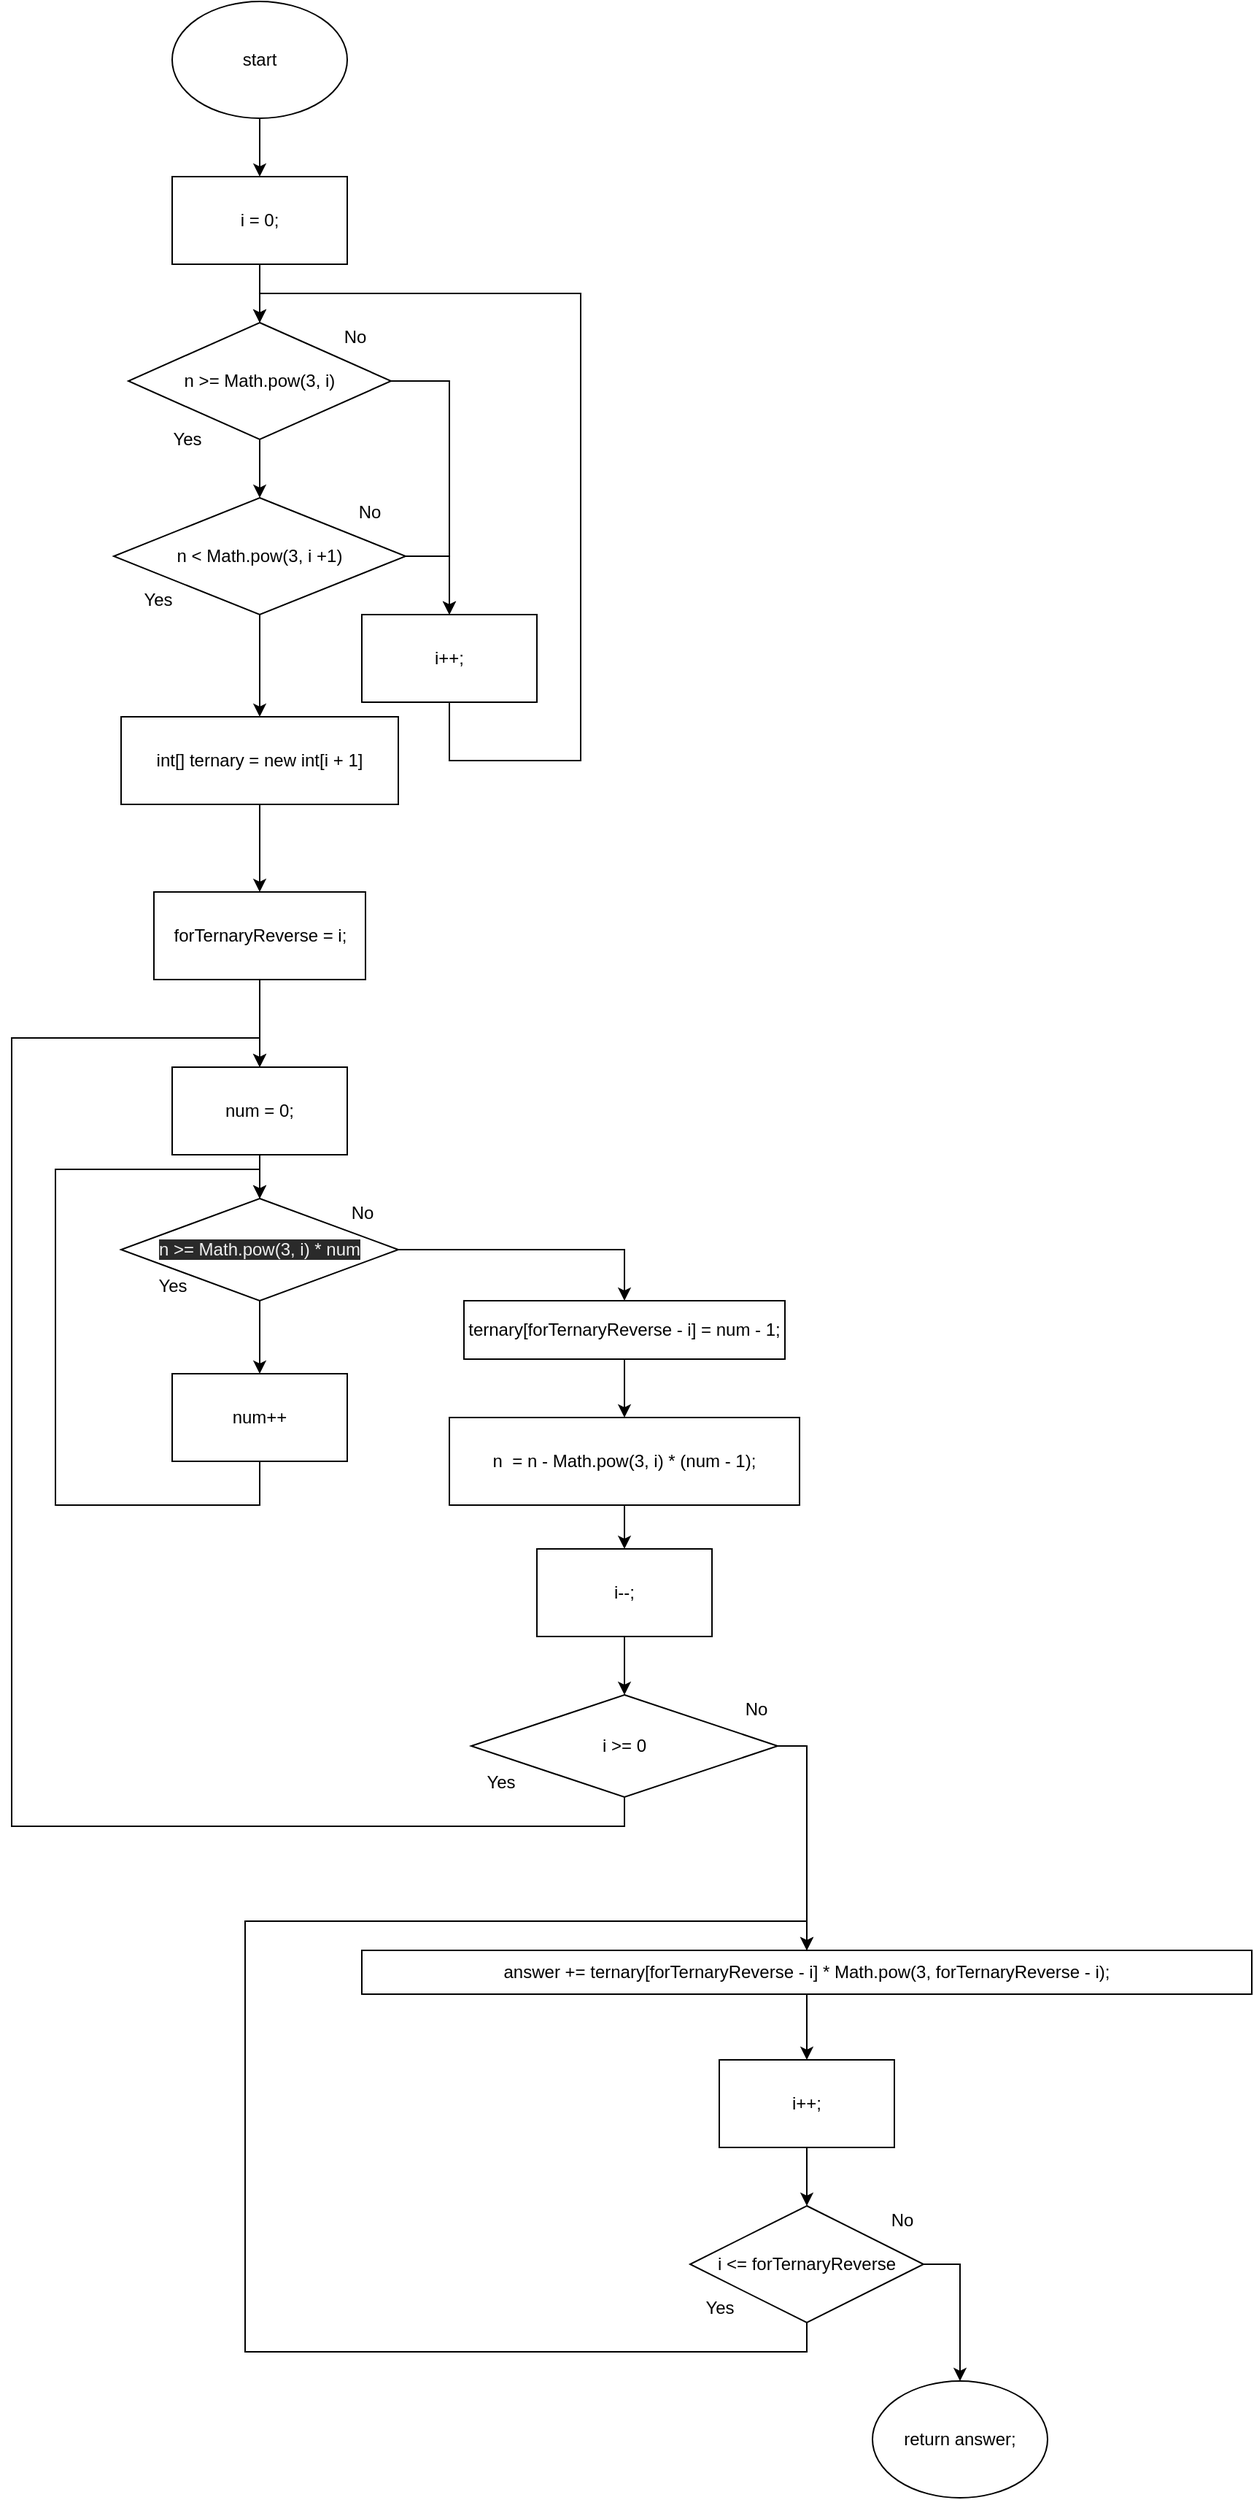 <mxfile version="13.9.9" type="device" pages="2"><diagram id="di1R7-YhdNmQL7jpaL7V" name="페이지-1"><mxGraphModel dx="2400" dy="1562" grid="1" gridSize="10" guides="1" tooltips="1" connect="1" arrows="1" fold="1" page="1" pageScale="1" pageWidth="10000" pageHeight="10000" math="0" shadow="0"><root><mxCell id="0"/><mxCell id="1" parent="0"/><mxCell id="x75bM_5K4f_6N9_OA4Av-3" value="" style="edgeStyle=orthogonalEdgeStyle;rounded=0;orthogonalLoop=1;jettySize=auto;html=1;" parent="1" source="x75bM_5K4f_6N9_OA4Av-1" target="x75bM_5K4f_6N9_OA4Av-2" edge="1"><mxGeometry relative="1" as="geometry"/></mxCell><mxCell id="x75bM_5K4f_6N9_OA4Av-1" value="start" style="ellipse;whiteSpace=wrap;html=1;" parent="1" vertex="1"><mxGeometry x="180" y="30" width="120" height="80" as="geometry"/></mxCell><mxCell id="x75bM_5K4f_6N9_OA4Av-5" value="" style="edgeStyle=orthogonalEdgeStyle;rounded=0;orthogonalLoop=1;jettySize=auto;html=1;" parent="1" source="x75bM_5K4f_6N9_OA4Av-2" target="x75bM_5K4f_6N9_OA4Av-4" edge="1"><mxGeometry relative="1" as="geometry"/></mxCell><mxCell id="x75bM_5K4f_6N9_OA4Av-2" value="i = 0;" style="whiteSpace=wrap;html=1;" parent="1" vertex="1"><mxGeometry x="180" y="150" width="120" height="60" as="geometry"/></mxCell><mxCell id="x75bM_5K4f_6N9_OA4Av-9" value="" style="edgeStyle=orthogonalEdgeStyle;rounded=0;orthogonalLoop=1;jettySize=auto;html=1;" parent="1" source="x75bM_5K4f_6N9_OA4Av-4" target="x75bM_5K4f_6N9_OA4Av-7" edge="1"><mxGeometry relative="1" as="geometry"/></mxCell><mxCell id="x75bM_5K4f_6N9_OA4Av-14" style="edgeStyle=orthogonalEdgeStyle;rounded=0;orthogonalLoop=1;jettySize=auto;html=1;exitX=1;exitY=0.5;exitDx=0;exitDy=0;entryX=0.5;entryY=0;entryDx=0;entryDy=0;" parent="1" source="x75bM_5K4f_6N9_OA4Av-4" target="x75bM_5K4f_6N9_OA4Av-12" edge="1"><mxGeometry relative="1" as="geometry"/></mxCell><mxCell id="x75bM_5K4f_6N9_OA4Av-4" value="n &amp;gt;= Math.pow(3, i)" style="rhombus;whiteSpace=wrap;html=1;" parent="1" vertex="1"><mxGeometry x="150" y="250" width="180" height="80" as="geometry"/></mxCell><mxCell id="x75bM_5K4f_6N9_OA4Av-6" value="Yes" style="text;html=1;align=center;verticalAlign=middle;resizable=0;points=[];autosize=1;" parent="1" vertex="1"><mxGeometry x="170" y="320" width="40" height="20" as="geometry"/></mxCell><mxCell id="x75bM_5K4f_6N9_OA4Av-13" style="edgeStyle=orthogonalEdgeStyle;rounded=0;orthogonalLoop=1;jettySize=auto;html=1;exitX=1;exitY=0.5;exitDx=0;exitDy=0;entryX=0.5;entryY=0;entryDx=0;entryDy=0;" parent="1" source="x75bM_5K4f_6N9_OA4Av-7" target="x75bM_5K4f_6N9_OA4Av-12" edge="1"><mxGeometry relative="1" as="geometry"/></mxCell><mxCell id="x75bM_5K4f_6N9_OA4Av-18" style="edgeStyle=orthogonalEdgeStyle;rounded=0;orthogonalLoop=1;jettySize=auto;html=1;exitX=0.5;exitY=1;exitDx=0;exitDy=0;entryX=0.5;entryY=0;entryDx=0;entryDy=0;" parent="1" source="x75bM_5K4f_6N9_OA4Av-7" target="x75bM_5K4f_6N9_OA4Av-17" edge="1"><mxGeometry relative="1" as="geometry"/></mxCell><mxCell id="x75bM_5K4f_6N9_OA4Av-7" value="n &amp;lt; Math.pow(3, i +1)" style="rhombus;whiteSpace=wrap;html=1;" parent="1" vertex="1"><mxGeometry x="140" y="370" width="200" height="80" as="geometry"/></mxCell><mxCell id="x75bM_5K4f_6N9_OA4Av-8" value="Yes" style="text;html=1;align=center;verticalAlign=middle;resizable=0;points=[];autosize=1;" parent="1" vertex="1"><mxGeometry x="150" y="430" width="40" height="20" as="geometry"/></mxCell><mxCell id="x75bM_5K4f_6N9_OA4Av-10" value="No" style="text;html=1;align=center;verticalAlign=middle;resizable=0;points=[];autosize=1;" parent="1" vertex="1"><mxGeometry x="290" y="250" width="30" height="20" as="geometry"/></mxCell><mxCell id="x75bM_5K4f_6N9_OA4Av-11" value="No" style="text;html=1;align=center;verticalAlign=middle;resizable=0;points=[];autosize=1;" parent="1" vertex="1"><mxGeometry x="300" y="370" width="30" height="20" as="geometry"/></mxCell><mxCell id="x75bM_5K4f_6N9_OA4Av-16" style="edgeStyle=orthogonalEdgeStyle;rounded=0;orthogonalLoop=1;jettySize=auto;html=1;exitX=0.5;exitY=1;exitDx=0;exitDy=0;entryX=0.5;entryY=0;entryDx=0;entryDy=0;" parent="1" source="x75bM_5K4f_6N9_OA4Av-12" target="x75bM_5K4f_6N9_OA4Av-4" edge="1"><mxGeometry relative="1" as="geometry"><Array as="points"><mxPoint x="370" y="550"/><mxPoint x="460" y="550"/><mxPoint x="460" y="230"/><mxPoint x="240" y="230"/></Array></mxGeometry></mxCell><mxCell id="x75bM_5K4f_6N9_OA4Av-12" value="i++;" style="whiteSpace=wrap;html=1;" parent="1" vertex="1"><mxGeometry x="310" y="450" width="120" height="60" as="geometry"/></mxCell><mxCell id="x75bM_5K4f_6N9_OA4Av-26" value="" style="edgeStyle=orthogonalEdgeStyle;rounded=0;orthogonalLoop=1;jettySize=auto;html=1;exitX=0.5;exitY=1;exitDx=0;exitDy=0;" parent="1" source="x75bM_5K4f_6N9_OA4Av-35" target="x75bM_5K4f_6N9_OA4Av-25" edge="1"><mxGeometry relative="1" as="geometry"><mxPoint x="240" y="730" as="sourcePoint"/></mxGeometry></mxCell><mxCell id="x75bM_5K4f_6N9_OA4Av-36" style="edgeStyle=orthogonalEdgeStyle;rounded=0;orthogonalLoop=1;jettySize=auto;html=1;exitX=0.5;exitY=1;exitDx=0;exitDy=0;entryX=0.5;entryY=0;entryDx=0;entryDy=0;" parent="1" source="x75bM_5K4f_6N9_OA4Av-17" target="x75bM_5K4f_6N9_OA4Av-35" edge="1"><mxGeometry relative="1" as="geometry"/></mxCell><mxCell id="x75bM_5K4f_6N9_OA4Av-17" value="int[] ternary = new int[i + 1]" style="whiteSpace=wrap;html=1;" parent="1" vertex="1"><mxGeometry x="145" y="520" width="190" height="60" as="geometry"/></mxCell><mxCell id="x75bM_5K4f_6N9_OA4Av-39" value="" style="edgeStyle=orthogonalEdgeStyle;rounded=0;orthogonalLoop=1;jettySize=auto;html=1;" parent="1" source="x75bM_5K4f_6N9_OA4Av-23" target="x75bM_5K4f_6N9_OA4Av-38" edge="1"><mxGeometry relative="1" as="geometry"/></mxCell><mxCell id="x75bM_5K4f_6N9_OA4Av-23" value="ternary[forTernaryReverse - i] = num - 1;" style="whiteSpace=wrap;html=1;" parent="1" vertex="1"><mxGeometry x="380" y="920" width="220" height="40" as="geometry"/></mxCell><mxCell id="x75bM_5K4f_6N9_OA4Av-32" value="" style="edgeStyle=orthogonalEdgeStyle;rounded=0;orthogonalLoop=1;jettySize=auto;html=1;" parent="1" source="x75bM_5K4f_6N9_OA4Av-24" target="x75bM_5K4f_6N9_OA4Av-30" edge="1"><mxGeometry relative="1" as="geometry"/></mxCell><mxCell id="x75bM_5K4f_6N9_OA4Av-37" style="edgeStyle=orthogonalEdgeStyle;rounded=0;orthogonalLoop=1;jettySize=auto;html=1;exitX=1;exitY=0.5;exitDx=0;exitDy=0;entryX=0.5;entryY=0;entryDx=0;entryDy=0;" parent="1" source="x75bM_5K4f_6N9_OA4Av-24" target="x75bM_5K4f_6N9_OA4Av-23" edge="1"><mxGeometry relative="1" as="geometry"/></mxCell><mxCell id="x75bM_5K4f_6N9_OA4Av-24" value="&lt;span style=&quot;color: rgb(240 , 240 , 240) ; font-family: &amp;#34;helvetica&amp;#34; ; font-size: 12px ; font-style: normal ; font-weight: 400 ; letter-spacing: normal ; text-align: center ; text-indent: 0px ; text-transform: none ; word-spacing: 0px ; background-color: rgb(42 , 42 , 42) ; display: inline ; float: none&quot;&gt;n &amp;gt;= Math.pow(3, i) * num&lt;/span&gt;" style="rhombus;whiteSpace=wrap;html=1;" parent="1" vertex="1"><mxGeometry x="145" y="850" width="190" height="70" as="geometry"/></mxCell><mxCell id="x75bM_5K4f_6N9_OA4Av-27" value="" style="edgeStyle=orthogonalEdgeStyle;rounded=0;orthogonalLoop=1;jettySize=auto;html=1;" parent="1" source="x75bM_5K4f_6N9_OA4Av-25" target="x75bM_5K4f_6N9_OA4Av-24" edge="1"><mxGeometry relative="1" as="geometry"/></mxCell><mxCell id="x75bM_5K4f_6N9_OA4Av-25" value="num = 0;" style="whiteSpace=wrap;html=1;" parent="1" vertex="1"><mxGeometry x="180" y="760" width="120" height="60" as="geometry"/></mxCell><mxCell id="x75bM_5K4f_6N9_OA4Av-33" style="edgeStyle=orthogonalEdgeStyle;rounded=0;orthogonalLoop=1;jettySize=auto;html=1;exitX=0.5;exitY=1;exitDx=0;exitDy=0;entryX=0.5;entryY=0;entryDx=0;entryDy=0;" parent="1" source="x75bM_5K4f_6N9_OA4Av-30" target="x75bM_5K4f_6N9_OA4Av-24" edge="1"><mxGeometry relative="1" as="geometry"><Array as="points"><mxPoint x="240" y="1060"/><mxPoint x="100" y="1060"/><mxPoint x="100" y="830"/><mxPoint x="240" y="830"/></Array></mxGeometry></mxCell><mxCell id="x75bM_5K4f_6N9_OA4Av-30" value="num++" style="whiteSpace=wrap;html=1;" parent="1" vertex="1"><mxGeometry x="180" y="970" width="120" height="60" as="geometry"/></mxCell><mxCell id="x75bM_5K4f_6N9_OA4Av-31" value="Yes" style="text;html=1;align=center;verticalAlign=middle;resizable=0;points=[];autosize=1;" parent="1" vertex="1"><mxGeometry x="160" y="900" width="40" height="20" as="geometry"/></mxCell><mxCell id="x75bM_5K4f_6N9_OA4Av-34" value="No" style="text;html=1;align=center;verticalAlign=middle;resizable=0;points=[];autosize=1;" parent="1" vertex="1"><mxGeometry x="295" y="850" width="30" height="20" as="geometry"/></mxCell><mxCell id="x75bM_5K4f_6N9_OA4Av-35" value="forTernaryReverse = i;" style="whiteSpace=wrap;html=1;" parent="1" vertex="1"><mxGeometry x="167.5" y="640" width="145" height="60" as="geometry"/></mxCell><mxCell id="x75bM_5K4f_6N9_OA4Av-41" value="" style="edgeStyle=orthogonalEdgeStyle;rounded=0;orthogonalLoop=1;jettySize=auto;html=1;" parent="1" source="x75bM_5K4f_6N9_OA4Av-38" target="x75bM_5K4f_6N9_OA4Av-40" edge="1"><mxGeometry relative="1" as="geometry"/></mxCell><mxCell id="x75bM_5K4f_6N9_OA4Av-38" value="n&amp;nbsp; = n - Math.pow(3, i) * (num - 1);" style="whiteSpace=wrap;html=1;" parent="1" vertex="1"><mxGeometry x="370" y="1000" width="240" height="60" as="geometry"/></mxCell><mxCell id="x75bM_5K4f_6N9_OA4Av-43" value="" style="edgeStyle=orthogonalEdgeStyle;rounded=0;orthogonalLoop=1;jettySize=auto;html=1;" parent="1" source="x75bM_5K4f_6N9_OA4Av-40" target="x75bM_5K4f_6N9_OA4Av-42" edge="1"><mxGeometry relative="1" as="geometry"/></mxCell><mxCell id="x75bM_5K4f_6N9_OA4Av-40" value="i--;" style="whiteSpace=wrap;html=1;" parent="1" vertex="1"><mxGeometry x="430" y="1090" width="120" height="60" as="geometry"/></mxCell><mxCell id="x75bM_5K4f_6N9_OA4Av-45" style="edgeStyle=orthogonalEdgeStyle;rounded=0;orthogonalLoop=1;jettySize=auto;html=1;exitX=0.5;exitY=1;exitDx=0;exitDy=0;entryX=0.5;entryY=0;entryDx=0;entryDy=0;" parent="1" source="x75bM_5K4f_6N9_OA4Av-42" target="x75bM_5K4f_6N9_OA4Av-25" edge="1"><mxGeometry relative="1" as="geometry"><Array as="points"><mxPoint x="490" y="1280"/><mxPoint x="70" y="1280"/><mxPoint x="70" y="740"/><mxPoint x="240" y="740"/></Array></mxGeometry></mxCell><mxCell id="x75bM_5K4f_6N9_OA4Av-60" style="edgeStyle=orthogonalEdgeStyle;rounded=0;orthogonalLoop=1;jettySize=auto;html=1;exitX=1;exitY=0.5;exitDx=0;exitDy=0;entryX=0.5;entryY=0;entryDx=0;entryDy=0;" parent="1" source="x75bM_5K4f_6N9_OA4Av-42" target="x75bM_5K4f_6N9_OA4Av-54" edge="1"><mxGeometry relative="1" as="geometry"/></mxCell><mxCell id="x75bM_5K4f_6N9_OA4Av-42" value="i &amp;gt;= 0" style="rhombus;whiteSpace=wrap;html=1;" parent="1" vertex="1"><mxGeometry x="385" y="1190" width="210" height="70" as="geometry"/></mxCell><mxCell id="x75bM_5K4f_6N9_OA4Av-44" value="Yes" style="text;html=1;align=center;verticalAlign=middle;resizable=0;points=[];autosize=1;" parent="1" vertex="1"><mxGeometry x="385" y="1240" width="40" height="20" as="geometry"/></mxCell><mxCell id="x75bM_5K4f_6N9_OA4Av-46" value="No" style="text;html=1;align=center;verticalAlign=middle;resizable=0;points=[];autosize=1;" parent="1" vertex="1"><mxGeometry x="565" y="1190" width="30" height="20" as="geometry"/></mxCell><mxCell id="x75bM_5K4f_6N9_OA4Av-58" style="edgeStyle=orthogonalEdgeStyle;rounded=0;orthogonalLoop=1;jettySize=auto;html=1;exitX=0.5;exitY=1;exitDx=0;exitDy=0;entryX=0.5;entryY=0;entryDx=0;entryDy=0;" parent="1" source="x75bM_5K4f_6N9_OA4Av-54" target="x75bM_5K4f_6N9_OA4Av-56" edge="1"><mxGeometry relative="1" as="geometry"/></mxCell><mxCell id="x75bM_5K4f_6N9_OA4Av-54" value="answer += ternary[forTernaryReverse - i] * Math.pow(3, forTernaryReverse - i);" style="whiteSpace=wrap;html=1;" parent="1" vertex="1"><mxGeometry x="310" y="1365" width="610" height="30" as="geometry"/></mxCell><mxCell id="x75bM_5K4f_6N9_OA4Av-59" value="" style="edgeStyle=orthogonalEdgeStyle;rounded=0;orthogonalLoop=1;jettySize=auto;html=1;" parent="1" source="x75bM_5K4f_6N9_OA4Av-56" target="x75bM_5K4f_6N9_OA4Av-57" edge="1"><mxGeometry relative="1" as="geometry"/></mxCell><mxCell id="x75bM_5K4f_6N9_OA4Av-56" value="i++;" style="whiteSpace=wrap;html=1;" parent="1" vertex="1"><mxGeometry x="555" y="1440" width="120" height="60" as="geometry"/></mxCell><mxCell id="x75bM_5K4f_6N9_OA4Av-65" style="edgeStyle=orthogonalEdgeStyle;rounded=0;orthogonalLoop=1;jettySize=auto;html=1;exitX=0.5;exitY=1;exitDx=0;exitDy=0;entryX=0.5;entryY=0;entryDx=0;entryDy=0;" parent="1" source="x75bM_5K4f_6N9_OA4Av-57" target="x75bM_5K4f_6N9_OA4Av-54" edge="1"><mxGeometry relative="1" as="geometry"><mxPoint x="420" y="1610" as="targetPoint"/><Array as="points"><mxPoint x="615" y="1640"/><mxPoint x="230" y="1640"/><mxPoint x="230" y="1345"/><mxPoint x="615" y="1345"/></Array></mxGeometry></mxCell><mxCell id="x75bM_5K4f_6N9_OA4Av-68" style="edgeStyle=orthogonalEdgeStyle;rounded=0;orthogonalLoop=1;jettySize=auto;html=1;exitX=1;exitY=0.5;exitDx=0;exitDy=0;entryX=0.5;entryY=0;entryDx=0;entryDy=0;" parent="1" source="x75bM_5K4f_6N9_OA4Av-57" target="x75bM_5K4f_6N9_OA4Av-67" edge="1"><mxGeometry relative="1" as="geometry"/></mxCell><mxCell id="x75bM_5K4f_6N9_OA4Av-57" value="i &amp;lt;= forTernaryReverse" style="rhombus;whiteSpace=wrap;html=1;" parent="1" vertex="1"><mxGeometry x="535" y="1540" width="160" height="80" as="geometry"/></mxCell><mxCell id="x75bM_5K4f_6N9_OA4Av-63" value="Yes" style="text;html=1;align=center;verticalAlign=middle;resizable=0;points=[];autosize=1;" parent="1" vertex="1"><mxGeometry x="535" y="1600" width="40" height="20" as="geometry"/></mxCell><mxCell id="x75bM_5K4f_6N9_OA4Av-64" value="No" style="text;html=1;align=center;verticalAlign=middle;resizable=0;points=[];autosize=1;" parent="1" vertex="1"><mxGeometry x="665" y="1540" width="30" height="20" as="geometry"/></mxCell><mxCell id="x75bM_5K4f_6N9_OA4Av-67" value="return answer;" style="ellipse;whiteSpace=wrap;html=1;" parent="1" vertex="1"><mxGeometry x="660" y="1660" width="120" height="80" as="geometry"/></mxCell></root></mxGraphModel></diagram><diagram id="ApOsTX5dKIuAIAqT3Cc7" name="페이지-2"><mxGraphModel dx="912" dy="813" grid="1" gridSize="10" guides="1" tooltips="1" connect="1" arrows="1" fold="1" page="1" pageScale="1" pageWidth="10000" pageHeight="10000" math="0" shadow="0"><root><mxCell id="Pvw1HTBvrYVj8MfsxRfU-0"/><mxCell id="Pvw1HTBvrYVj8MfsxRfU-1" parent="Pvw1HTBvrYVj8MfsxRfU-0"/><mxCell id="0RfHe6mWS_JU3l9fM0lD-16" value="" style="edgeStyle=orthogonalEdgeStyle;rounded=0;orthogonalLoop=1;jettySize=auto;html=1;fontSize=14;" edge="1" parent="Pvw1HTBvrYVj8MfsxRfU-1" source="0RfHe6mWS_JU3l9fM0lD-0" target="0RfHe6mWS_JU3l9fM0lD-4"><mxGeometry relative="1" as="geometry"/></mxCell><mxCell id="0RfHe6mWS_JU3l9fM0lD-0" value="start" style="ellipse;whiteSpace=wrap;html=1;" vertex="1" parent="Pvw1HTBvrYVj8MfsxRfU-1"><mxGeometry x="280" y="30" width="120" height="80" as="geometry"/></mxCell><mxCell id="0RfHe6mWS_JU3l9fM0lD-2" value="First, we have to make n to ternary" style="text;html=1;align=center;verticalAlign=middle;resizable=0;points=[];autosize=1;fontSize=14;" vertex="1" parent="Pvw1HTBvrYVj8MfsxRfU-1"><mxGeometry x="15" y="110" width="230" height="20" as="geometry"/></mxCell><mxCell id="0RfHe6mWS_JU3l9fM0lD-10" value="" style="edgeStyle=orthogonalEdgeStyle;rounded=0;orthogonalLoop=1;jettySize=auto;html=1;fontSize=14;" edge="1" parent="Pvw1HTBvrYVj8MfsxRfU-1" source="0RfHe6mWS_JU3l9fM0lD-4" target="0RfHe6mWS_JU3l9fM0lD-8"><mxGeometry relative="1" as="geometry"/></mxCell><mxCell id="0RfHe6mWS_JU3l9fM0lD-4" value="i = 0;" style="whiteSpace=wrap;html=1;fontSize=14;" vertex="1" parent="Pvw1HTBvrYVj8MfsxRfU-1"><mxGeometry x="280" y="140" width="120" height="60" as="geometry"/></mxCell><mxCell id="0RfHe6mWS_JU3l9fM0lD-11" value="" style="edgeStyle=orthogonalEdgeStyle;rounded=0;orthogonalLoop=1;jettySize=auto;html=1;fontSize=14;" edge="1" parent="Pvw1HTBvrYVj8MfsxRfU-1" source="0RfHe6mWS_JU3l9fM0lD-8" target="0RfHe6mWS_JU3l9fM0lD-9"><mxGeometry relative="1" as="geometry"/></mxCell><mxCell id="0RfHe6mWS_JU3l9fM0lD-19" style="edgeStyle=orthogonalEdgeStyle;rounded=0;orthogonalLoop=1;jettySize=auto;html=1;exitX=1;exitY=0.5;exitDx=0;exitDy=0;entryX=0.5;entryY=0;entryDx=0;entryDy=0;fontSize=14;" edge="1" parent="Pvw1HTBvrYVj8MfsxRfU-1" source="0RfHe6mWS_JU3l9fM0lD-8" target="0RfHe6mWS_JU3l9fM0lD-17"><mxGeometry relative="1" as="geometry"/></mxCell><mxCell id="0RfHe6mWS_JU3l9fM0lD-8" value="n &amp;lt;= Math.pow(3, i + 1)" style="rhombus;whiteSpace=wrap;html=1;fontSize=14;" vertex="1" parent="Pvw1HTBvrYVj8MfsxRfU-1"><mxGeometry x="240" y="240" width="200" height="120" as="geometry"/></mxCell><mxCell id="0RfHe6mWS_JU3l9fM0lD-18" style="edgeStyle=orthogonalEdgeStyle;rounded=0;orthogonalLoop=1;jettySize=auto;html=1;exitX=1;exitY=0.5;exitDx=0;exitDy=0;entryX=0.5;entryY=0;entryDx=0;entryDy=0;fontSize=14;" edge="1" parent="Pvw1HTBvrYVj8MfsxRfU-1" source="0RfHe6mWS_JU3l9fM0lD-9" target="0RfHe6mWS_JU3l9fM0lD-17"><mxGeometry relative="1" as="geometry"/></mxCell><mxCell id="0RfHe6mWS_JU3l9fM0lD-22" style="edgeStyle=orthogonalEdgeStyle;rounded=0;orthogonalLoop=1;jettySize=auto;html=1;exitX=0.5;exitY=1;exitDx=0;exitDy=0;entryX=0.5;entryY=0;entryDx=0;entryDy=0;fontSize=14;" edge="1" parent="Pvw1HTBvrYVj8MfsxRfU-1" source="0RfHe6mWS_JU3l9fM0lD-9" target="0RfHe6mWS_JU3l9fM0lD-21"><mxGeometry relative="1" as="geometry"/></mxCell><mxCell id="0RfHe6mWS_JU3l9fM0lD-9" value="n &amp;gt; Math.pow(3, i)" style="rhombus;whiteSpace=wrap;html=1;fontSize=14;" vertex="1" parent="Pvw1HTBvrYVj8MfsxRfU-1"><mxGeometry x="240" y="410" width="200" height="80" as="geometry"/></mxCell><mxCell id="0RfHe6mWS_JU3l9fM0lD-12" value="Yes" style="text;html=1;align=center;verticalAlign=middle;resizable=0;points=[];autosize=1;fontSize=14;" vertex="1" parent="Pvw1HTBvrYVj8MfsxRfU-1"><mxGeometry x="260" y="340" width="40" height="20" as="geometry"/></mxCell><mxCell id="0RfHe6mWS_JU3l9fM0lD-13" value="Yes" style="text;html=1;align=center;verticalAlign=middle;resizable=0;points=[];autosize=1;fontSize=14;" vertex="1" parent="Pvw1HTBvrYVj8MfsxRfU-1"><mxGeometry x="250" y="470" width="40" height="20" as="geometry"/></mxCell><mxCell id="0RfHe6mWS_JU3l9fM0lD-14" value="No" style="text;html=1;align=center;verticalAlign=middle;resizable=0;points=[];autosize=1;fontSize=14;" vertex="1" parent="Pvw1HTBvrYVj8MfsxRfU-1"><mxGeometry x="400" y="250" width="30" height="20" as="geometry"/></mxCell><mxCell id="0RfHe6mWS_JU3l9fM0lD-15" value="No" style="text;html=1;align=center;verticalAlign=middle;resizable=0;points=[];autosize=1;fontSize=14;" vertex="1" parent="Pvw1HTBvrYVj8MfsxRfU-1"><mxGeometry x="410" y="410" width="30" height="20" as="geometry"/></mxCell><mxCell id="0RfHe6mWS_JU3l9fM0lD-20" style="edgeStyle=orthogonalEdgeStyle;rounded=0;orthogonalLoop=1;jettySize=auto;html=1;exitX=0.5;exitY=1;exitDx=0;exitDy=0;entryX=0.5;entryY=0;entryDx=0;entryDy=0;fontSize=14;" edge="1" parent="Pvw1HTBvrYVj8MfsxRfU-1" source="0RfHe6mWS_JU3l9fM0lD-17" target="0RfHe6mWS_JU3l9fM0lD-8"><mxGeometry relative="1" as="geometry"><Array as="points"><mxPoint x="520" y="580"/><mxPoint x="620" y="580"/><mxPoint x="620" y="220"/><mxPoint x="340" y="220"/></Array></mxGeometry></mxCell><mxCell id="0RfHe6mWS_JU3l9fM0lD-17" value="i++;" style="whiteSpace=wrap;html=1;fontSize=14;" vertex="1" parent="Pvw1HTBvrYVj8MfsxRfU-1"><mxGeometry x="460" y="500" width="120" height="60" as="geometry"/></mxCell><mxCell id="0RfHe6mWS_JU3l9fM0lD-25" value="" style="edgeStyle=orthogonalEdgeStyle;rounded=0;orthogonalLoop=1;jettySize=auto;html=1;fontSize=14;" edge="1" parent="Pvw1HTBvrYVj8MfsxRfU-1" source="0RfHe6mWS_JU3l9fM0lD-21" target="0RfHe6mWS_JU3l9fM0lD-24"><mxGeometry relative="1" as="geometry"/></mxCell><mxCell id="0RfHe6mWS_JU3l9fM0lD-21" value="int[] ternarys = new int[i + 1];" style="whiteSpace=wrap;html=1;fontSize=14;" vertex="1" parent="Pvw1HTBvrYVj8MfsxRfU-1"><mxGeometry x="230" y="580" width="220" height="40" as="geometry"/></mxCell><mxCell id="0RfHe6mWS_JU3l9fM0lD-29" value="" style="edgeStyle=orthogonalEdgeStyle;rounded=0;orthogonalLoop=1;jettySize=auto;html=1;fontSize=14;" edge="1" parent="Pvw1HTBvrYVj8MfsxRfU-1" source="0RfHe6mWS_JU3l9fM0lD-24" target="0RfHe6mWS_JU3l9fM0lD-28"><mxGeometry relative="1" as="geometry"/></mxCell><mxCell id="0RfHe6mWS_JU3l9fM0lD-24" value="forTernarys = i;" style="whiteSpace=wrap;html=1;fontSize=14;" vertex="1" parent="Pvw1HTBvrYVj8MfsxRfU-1"><mxGeometry x="280" y="660" width="120" height="60" as="geometry"/></mxCell><mxCell id="izCmP8GgSPYe_bvI02J4-1" style="edgeStyle=orthogonalEdgeStyle;rounded=0;orthogonalLoop=1;jettySize=auto;html=1;exitX=1;exitY=0.5;exitDx=0;exitDy=0;entryX=0.5;entryY=0;entryDx=0;entryDy=0;fontSize=14;" edge="1" parent="Pvw1HTBvrYVj8MfsxRfU-1" source="0RfHe6mWS_JU3l9fM0lD-27" target="0RfHe6mWS_JU3l9fM0lD-33"><mxGeometry relative="1" as="geometry"/></mxCell><mxCell id="izCmP8GgSPYe_bvI02J4-3" value="" style="edgeStyle=orthogonalEdgeStyle;rounded=0;orthogonalLoop=1;jettySize=auto;html=1;fontSize=14;" edge="1" parent="Pvw1HTBvrYVj8MfsxRfU-1" source="0RfHe6mWS_JU3l9fM0lD-27" target="izCmP8GgSPYe_bvI02J4-2"><mxGeometry relative="1" as="geometry"/></mxCell><mxCell id="0RfHe6mWS_JU3l9fM0lD-27" value="n &amp;gt;= Math.pow(3, i) * j" style="rhombus;whiteSpace=wrap;html=1;fontSize=14;" vertex="1" parent="Pvw1HTBvrYVj8MfsxRfU-1"><mxGeometry x="240" y="860" width="200" height="80" as="geometry"/></mxCell><mxCell id="0RfHe6mWS_JU3l9fM0lD-30" value="" style="edgeStyle=orthogonalEdgeStyle;rounded=0;orthogonalLoop=1;jettySize=auto;html=1;fontSize=14;" edge="1" parent="Pvw1HTBvrYVj8MfsxRfU-1" source="0RfHe6mWS_JU3l9fM0lD-28" target="0RfHe6mWS_JU3l9fM0lD-27"><mxGeometry relative="1" as="geometry"/></mxCell><mxCell id="0RfHe6mWS_JU3l9fM0lD-28" value="j = 3" style="whiteSpace=wrap;html=1;fontSize=14;" vertex="1" parent="Pvw1HTBvrYVj8MfsxRfU-1"><mxGeometry x="280" y="760" width="120" height="60" as="geometry"/></mxCell><mxCell id="0RfHe6mWS_JU3l9fM0lD-31" value="Yes" style="text;html=1;align=center;verticalAlign=middle;resizable=0;points=[];autosize=1;fontSize=14;" vertex="1" parent="Pvw1HTBvrYVj8MfsxRfU-1"><mxGeometry x="245" y="920" width="40" height="20" as="geometry"/></mxCell><mxCell id="0RfHe6mWS_JU3l9fM0lD-32" value="No" style="text;html=1;align=center;verticalAlign=middle;resizable=0;points=[];autosize=1;fontSize=14;" vertex="1" parent="Pvw1HTBvrYVj8MfsxRfU-1"><mxGeometry x="405" y="860" width="30" height="20" as="geometry"/></mxCell><mxCell id="izCmP8GgSPYe_bvI02J4-4" style="edgeStyle=orthogonalEdgeStyle;rounded=0;orthogonalLoop=1;jettySize=auto;html=1;exitX=0.5;exitY=1;exitDx=0;exitDy=0;entryX=0.5;entryY=0;entryDx=0;entryDy=0;fontSize=14;" edge="1" parent="Pvw1HTBvrYVj8MfsxRfU-1" source="0RfHe6mWS_JU3l9fM0lD-33" target="0RfHe6mWS_JU3l9fM0lD-27"><mxGeometry relative="1" as="geometry"><Array as="points"><mxPoint x="590" y="1000"/><mxPoint x="670" y="1000"/><mxPoint x="670" y="840"/><mxPoint x="340" y="840"/></Array></mxGeometry></mxCell><mxCell id="0RfHe6mWS_JU3l9fM0lD-33" value="j--;" style="whiteSpace=wrap;html=1;fontSize=14;" vertex="1" parent="Pvw1HTBvrYVj8MfsxRfU-1"><mxGeometry x="530" y="920" width="120" height="60" as="geometry"/></mxCell><mxCell id="izCmP8GgSPYe_bvI02J4-0" value="i is 3" style="text;html=1;align=center;verticalAlign=middle;resizable=0;points=[];autosize=1;fontSize=14;" vertex="1" parent="Pvw1HTBvrYVj8MfsxRfU-1"><mxGeometry x="460" y="760" width="40" height="20" as="geometry"/></mxCell><mxCell id="izCmP8GgSPYe_bvI02J4-15" value="" style="edgeStyle=orthogonalEdgeStyle;rounded=0;orthogonalLoop=1;jettySize=auto;html=1;fontSize=14;" edge="1" parent="Pvw1HTBvrYVj8MfsxRfU-1" source="izCmP8GgSPYe_bvI02J4-2" target="izCmP8GgSPYe_bvI02J4-14"><mxGeometry relative="1" as="geometry"/></mxCell><mxCell id="izCmP8GgSPYe_bvI02J4-2" value="ternarys[forTernarys - i] = j - 1;" style="whiteSpace=wrap;html=1;fontSize=14;" vertex="1" parent="Pvw1HTBvrYVj8MfsxRfU-1"><mxGeometry x="230" y="990" width="220" height="60" as="geometry"/></mxCell><mxCell id="izCmP8GgSPYe_bvI02J4-10" style="edgeStyle=orthogonalEdgeStyle;rounded=0;orthogonalLoop=1;jettySize=auto;html=1;exitX=0.5;exitY=1;exitDx=0;exitDy=0;entryX=0.5;entryY=0;entryDx=0;entryDy=0;fontSize=14;" edge="1" parent="Pvw1HTBvrYVj8MfsxRfU-1" source="izCmP8GgSPYe_bvI02J4-5" target="izCmP8GgSPYe_bvI02J4-7"><mxGeometry relative="1" as="geometry"/></mxCell><mxCell id="izCmP8GgSPYe_bvI02J4-5" value="i--;" style="whiteSpace=wrap;html=1;fontSize=14;" vertex="1" parent="Pvw1HTBvrYVj8MfsxRfU-1"><mxGeometry x="280" y="1210" width="120" height="60" as="geometry"/></mxCell><mxCell id="izCmP8GgSPYe_bvI02J4-11" style="edgeStyle=orthogonalEdgeStyle;rounded=0;orthogonalLoop=1;jettySize=auto;html=1;exitX=0.5;exitY=1;exitDx=0;exitDy=0;entryX=0.5;entryY=0;entryDx=0;entryDy=0;fontSize=14;" edge="1" parent="Pvw1HTBvrYVj8MfsxRfU-1" source="izCmP8GgSPYe_bvI02J4-7" target="0RfHe6mWS_JU3l9fM0lD-28"><mxGeometry relative="1" as="geometry"><Array as="points"><mxPoint x="340" y="1440"/><mxPoint x="150" y="1440"/><mxPoint x="150" y="740"/><mxPoint x="340" y="740"/></Array></mxGeometry></mxCell><mxCell id="izCmP8GgSPYe_bvI02J4-13" style="edgeStyle=orthogonalEdgeStyle;rounded=0;orthogonalLoop=1;jettySize=auto;html=1;exitX=1;exitY=0.5;exitDx=0;exitDy=0;entryX=0.5;entryY=0;entryDx=0;entryDy=0;fontSize=14;" edge="1" parent="Pvw1HTBvrYVj8MfsxRfU-1" source="izCmP8GgSPYe_bvI02J4-7" target="izCmP8GgSPYe_bvI02J4-12"><mxGeometry relative="1" as="geometry"/></mxCell><mxCell id="izCmP8GgSPYe_bvI02J4-7" value="i &amp;gt;= 0" style="rhombus;whiteSpace=wrap;html=1;fontSize=14;" vertex="1" parent="Pvw1HTBvrYVj8MfsxRfU-1"><mxGeometry x="270" y="1310" width="140" height="100" as="geometry"/></mxCell><mxCell id="izCmP8GgSPYe_bvI02J4-8" value="Yes" style="text;html=1;align=center;verticalAlign=middle;resizable=0;points=[];autosize=1;fontSize=14;" vertex="1" parent="Pvw1HTBvrYVj8MfsxRfU-1"><mxGeometry x="270" y="1390" width="40" height="20" as="geometry"/></mxCell><mxCell id="izCmP8GgSPYe_bvI02J4-9" value="No" style="text;html=1;align=center;verticalAlign=middle;resizable=0;points=[];autosize=1;fontSize=14;" vertex="1" parent="Pvw1HTBvrYVj8MfsxRfU-1"><mxGeometry x="375" y="1310" width="30" height="20" as="geometry"/></mxCell><mxCell id="izCmP8GgSPYe_bvI02J4-12" value="return ternarys;" style="ellipse;whiteSpace=wrap;html=1;fontSize=14;" vertex="1" parent="Pvw1HTBvrYVj8MfsxRfU-1"><mxGeometry x="470" y="1380" width="120" height="80" as="geometry"/></mxCell><mxCell id="izCmP8GgSPYe_bvI02J4-16" value="" style="edgeStyle=orthogonalEdgeStyle;rounded=0;orthogonalLoop=1;jettySize=auto;html=1;fontSize=14;" edge="1" parent="Pvw1HTBvrYVj8MfsxRfU-1" source="izCmP8GgSPYe_bvI02J4-14" target="izCmP8GgSPYe_bvI02J4-5"><mxGeometry relative="1" as="geometry"/></mxCell><mxCell id="izCmP8GgSPYe_bvI02J4-14" value="n = n - Math.pow(3, i) * j;&amp;nbsp;" style="whiteSpace=wrap;html=1;fontSize=14;" vertex="1" parent="Pvw1HTBvrYVj8MfsxRfU-1"><mxGeometry x="245" y="1100" width="190" height="60" as="geometry"/></mxCell></root></mxGraphModel></diagram></mxfile>